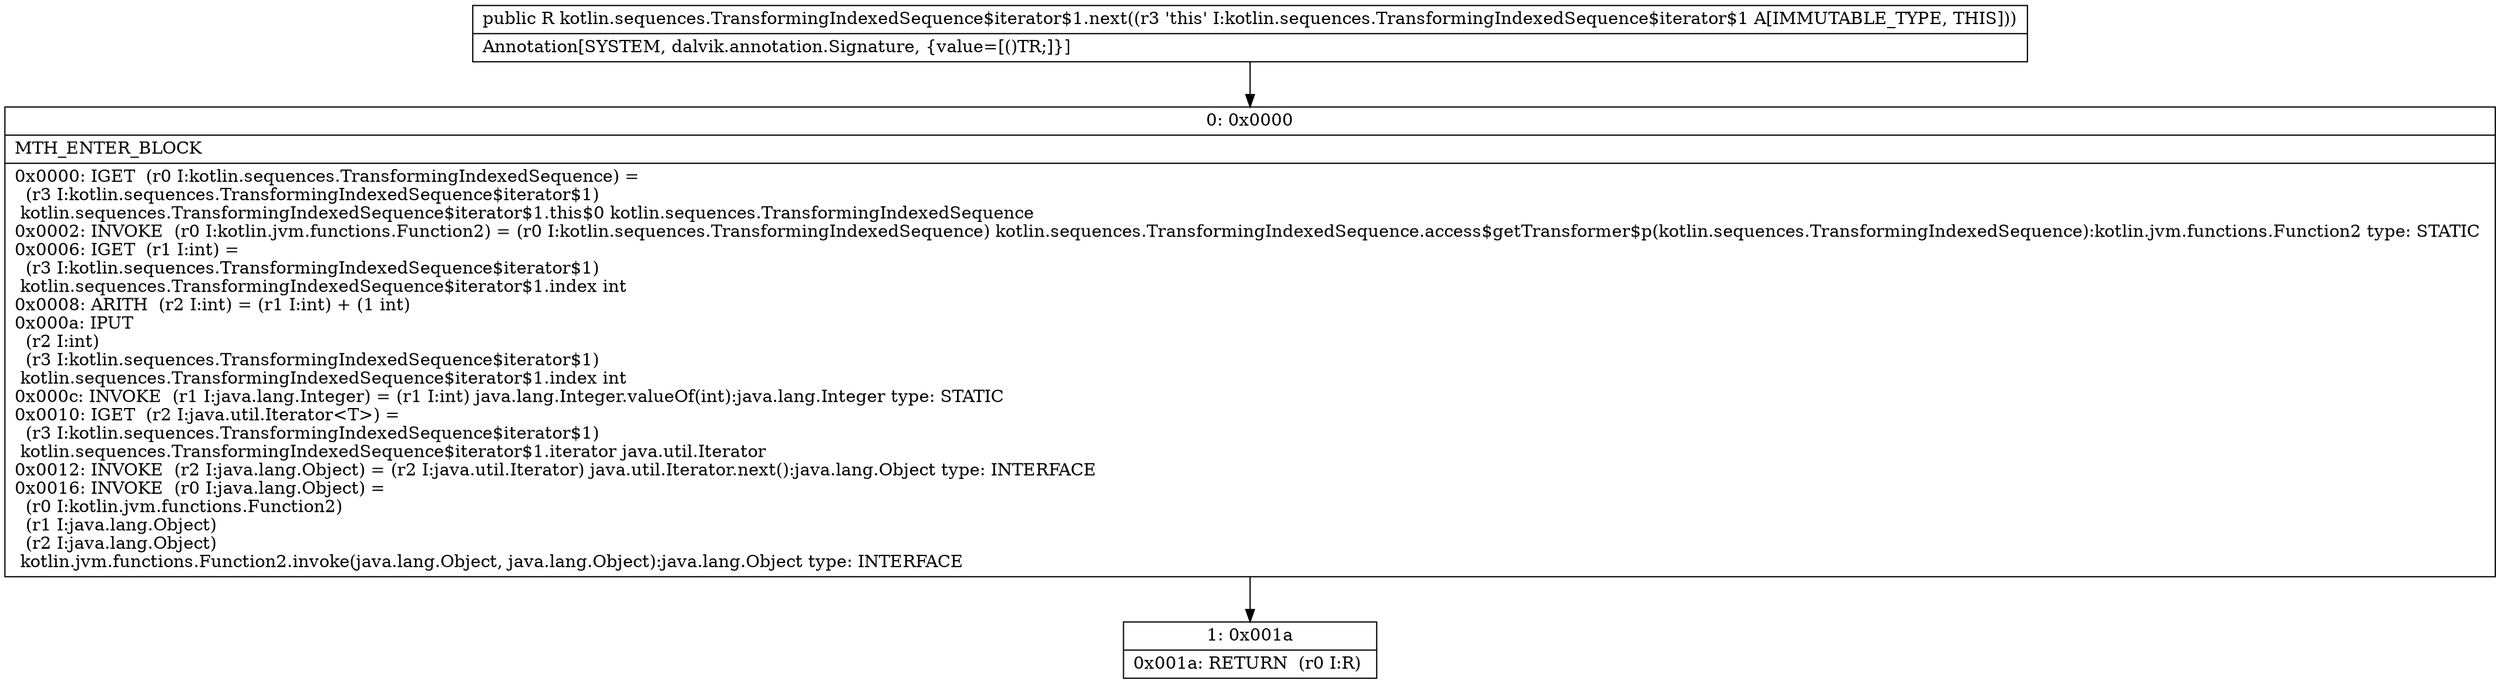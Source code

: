 digraph "CFG forkotlin.sequences.TransformingIndexedSequence$iterator$1.next()Ljava\/lang\/Object;" {
Node_0 [shape=record,label="{0\:\ 0x0000|MTH_ENTER_BLOCK\l|0x0000: IGET  (r0 I:kotlin.sequences.TransformingIndexedSequence) = \l  (r3 I:kotlin.sequences.TransformingIndexedSequence$iterator$1)\l kotlin.sequences.TransformingIndexedSequence$iterator$1.this$0 kotlin.sequences.TransformingIndexedSequence \l0x0002: INVOKE  (r0 I:kotlin.jvm.functions.Function2) = (r0 I:kotlin.sequences.TransformingIndexedSequence) kotlin.sequences.TransformingIndexedSequence.access$getTransformer$p(kotlin.sequences.TransformingIndexedSequence):kotlin.jvm.functions.Function2 type: STATIC \l0x0006: IGET  (r1 I:int) = \l  (r3 I:kotlin.sequences.TransformingIndexedSequence$iterator$1)\l kotlin.sequences.TransformingIndexedSequence$iterator$1.index int \l0x0008: ARITH  (r2 I:int) = (r1 I:int) + (1 int) \l0x000a: IPUT  \l  (r2 I:int)\l  (r3 I:kotlin.sequences.TransformingIndexedSequence$iterator$1)\l kotlin.sequences.TransformingIndexedSequence$iterator$1.index int \l0x000c: INVOKE  (r1 I:java.lang.Integer) = (r1 I:int) java.lang.Integer.valueOf(int):java.lang.Integer type: STATIC \l0x0010: IGET  (r2 I:java.util.Iterator\<T\>) = \l  (r3 I:kotlin.sequences.TransformingIndexedSequence$iterator$1)\l kotlin.sequences.TransformingIndexedSequence$iterator$1.iterator java.util.Iterator \l0x0012: INVOKE  (r2 I:java.lang.Object) = (r2 I:java.util.Iterator) java.util.Iterator.next():java.lang.Object type: INTERFACE \l0x0016: INVOKE  (r0 I:java.lang.Object) = \l  (r0 I:kotlin.jvm.functions.Function2)\l  (r1 I:java.lang.Object)\l  (r2 I:java.lang.Object)\l kotlin.jvm.functions.Function2.invoke(java.lang.Object, java.lang.Object):java.lang.Object type: INTERFACE \l}"];
Node_1 [shape=record,label="{1\:\ 0x001a|0x001a: RETURN  (r0 I:R) \l}"];
MethodNode[shape=record,label="{public R kotlin.sequences.TransformingIndexedSequence$iterator$1.next((r3 'this' I:kotlin.sequences.TransformingIndexedSequence$iterator$1 A[IMMUTABLE_TYPE, THIS]))  | Annotation[SYSTEM, dalvik.annotation.Signature, \{value=[()TR;]\}]\l}"];
MethodNode -> Node_0;
Node_0 -> Node_1;
}

